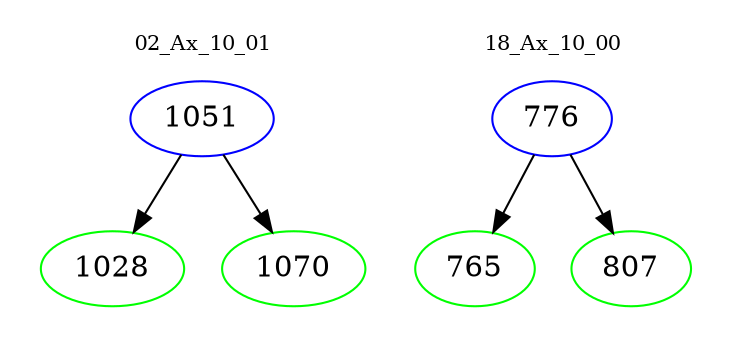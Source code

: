 digraph{
subgraph cluster_0 {
color = white
label = "02_Ax_10_01";
fontsize=10;
T0_1051 [label="1051", color="blue"]
T0_1051 -> T0_1028 [color="black"]
T0_1028 [label="1028", color="green"]
T0_1051 -> T0_1070 [color="black"]
T0_1070 [label="1070", color="green"]
}
subgraph cluster_1 {
color = white
label = "18_Ax_10_00";
fontsize=10;
T1_776 [label="776", color="blue"]
T1_776 -> T1_765 [color="black"]
T1_765 [label="765", color="green"]
T1_776 -> T1_807 [color="black"]
T1_807 [label="807", color="green"]
}
}
